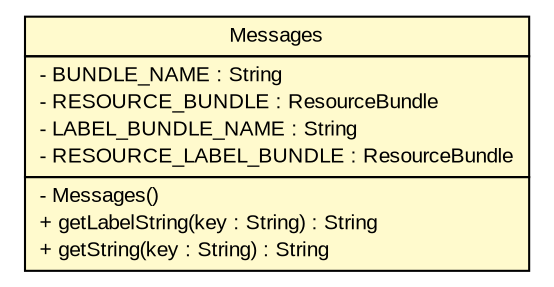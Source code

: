 #!/usr/local/bin/dot
#
# Class diagram 
# Generated by UMLGraph version 5.4 (http://www.umlgraph.org/)
#

digraph G {
	edge [fontname="arial",fontsize=10,labelfontname="arial",labelfontsize=10];
	node [fontname="arial",fontsize=10,shape=plaintext];
	nodesep=0.25;
	ranksep=0.5;
	// edu.missouri.Messages
	c193 [label=<<table title="edu.missouri.Messages" border="0" cellborder="1" cellspacing="0" cellpadding="2" port="p" bgcolor="lemonChiffon" href="./Messages.html">
		<tr><td><table border="0" cellspacing="0" cellpadding="1">
<tr><td align="center" balign="center"> Messages </td></tr>
		</table></td></tr>
		<tr><td><table border="0" cellspacing="0" cellpadding="1">
<tr><td align="left" balign="left"> - BUNDLE_NAME : String </td></tr>
<tr><td align="left" balign="left"> - RESOURCE_BUNDLE : ResourceBundle </td></tr>
<tr><td align="left" balign="left"> - LABEL_BUNDLE_NAME : String </td></tr>
<tr><td align="left" balign="left"> - RESOURCE_LABEL_BUNDLE : ResourceBundle </td></tr>
		</table></td></tr>
		<tr><td><table border="0" cellspacing="0" cellpadding="1">
<tr><td align="left" balign="left"> - Messages() </td></tr>
<tr><td align="left" balign="left"> + getLabelString(key : String) : String </td></tr>
<tr><td align="left" balign="left"> + getString(key : String) : String </td></tr>
		</table></td></tr>
		</table>>, URL="./Messages.html", fontname="arial", fontcolor="black", fontsize=10.0];
}

